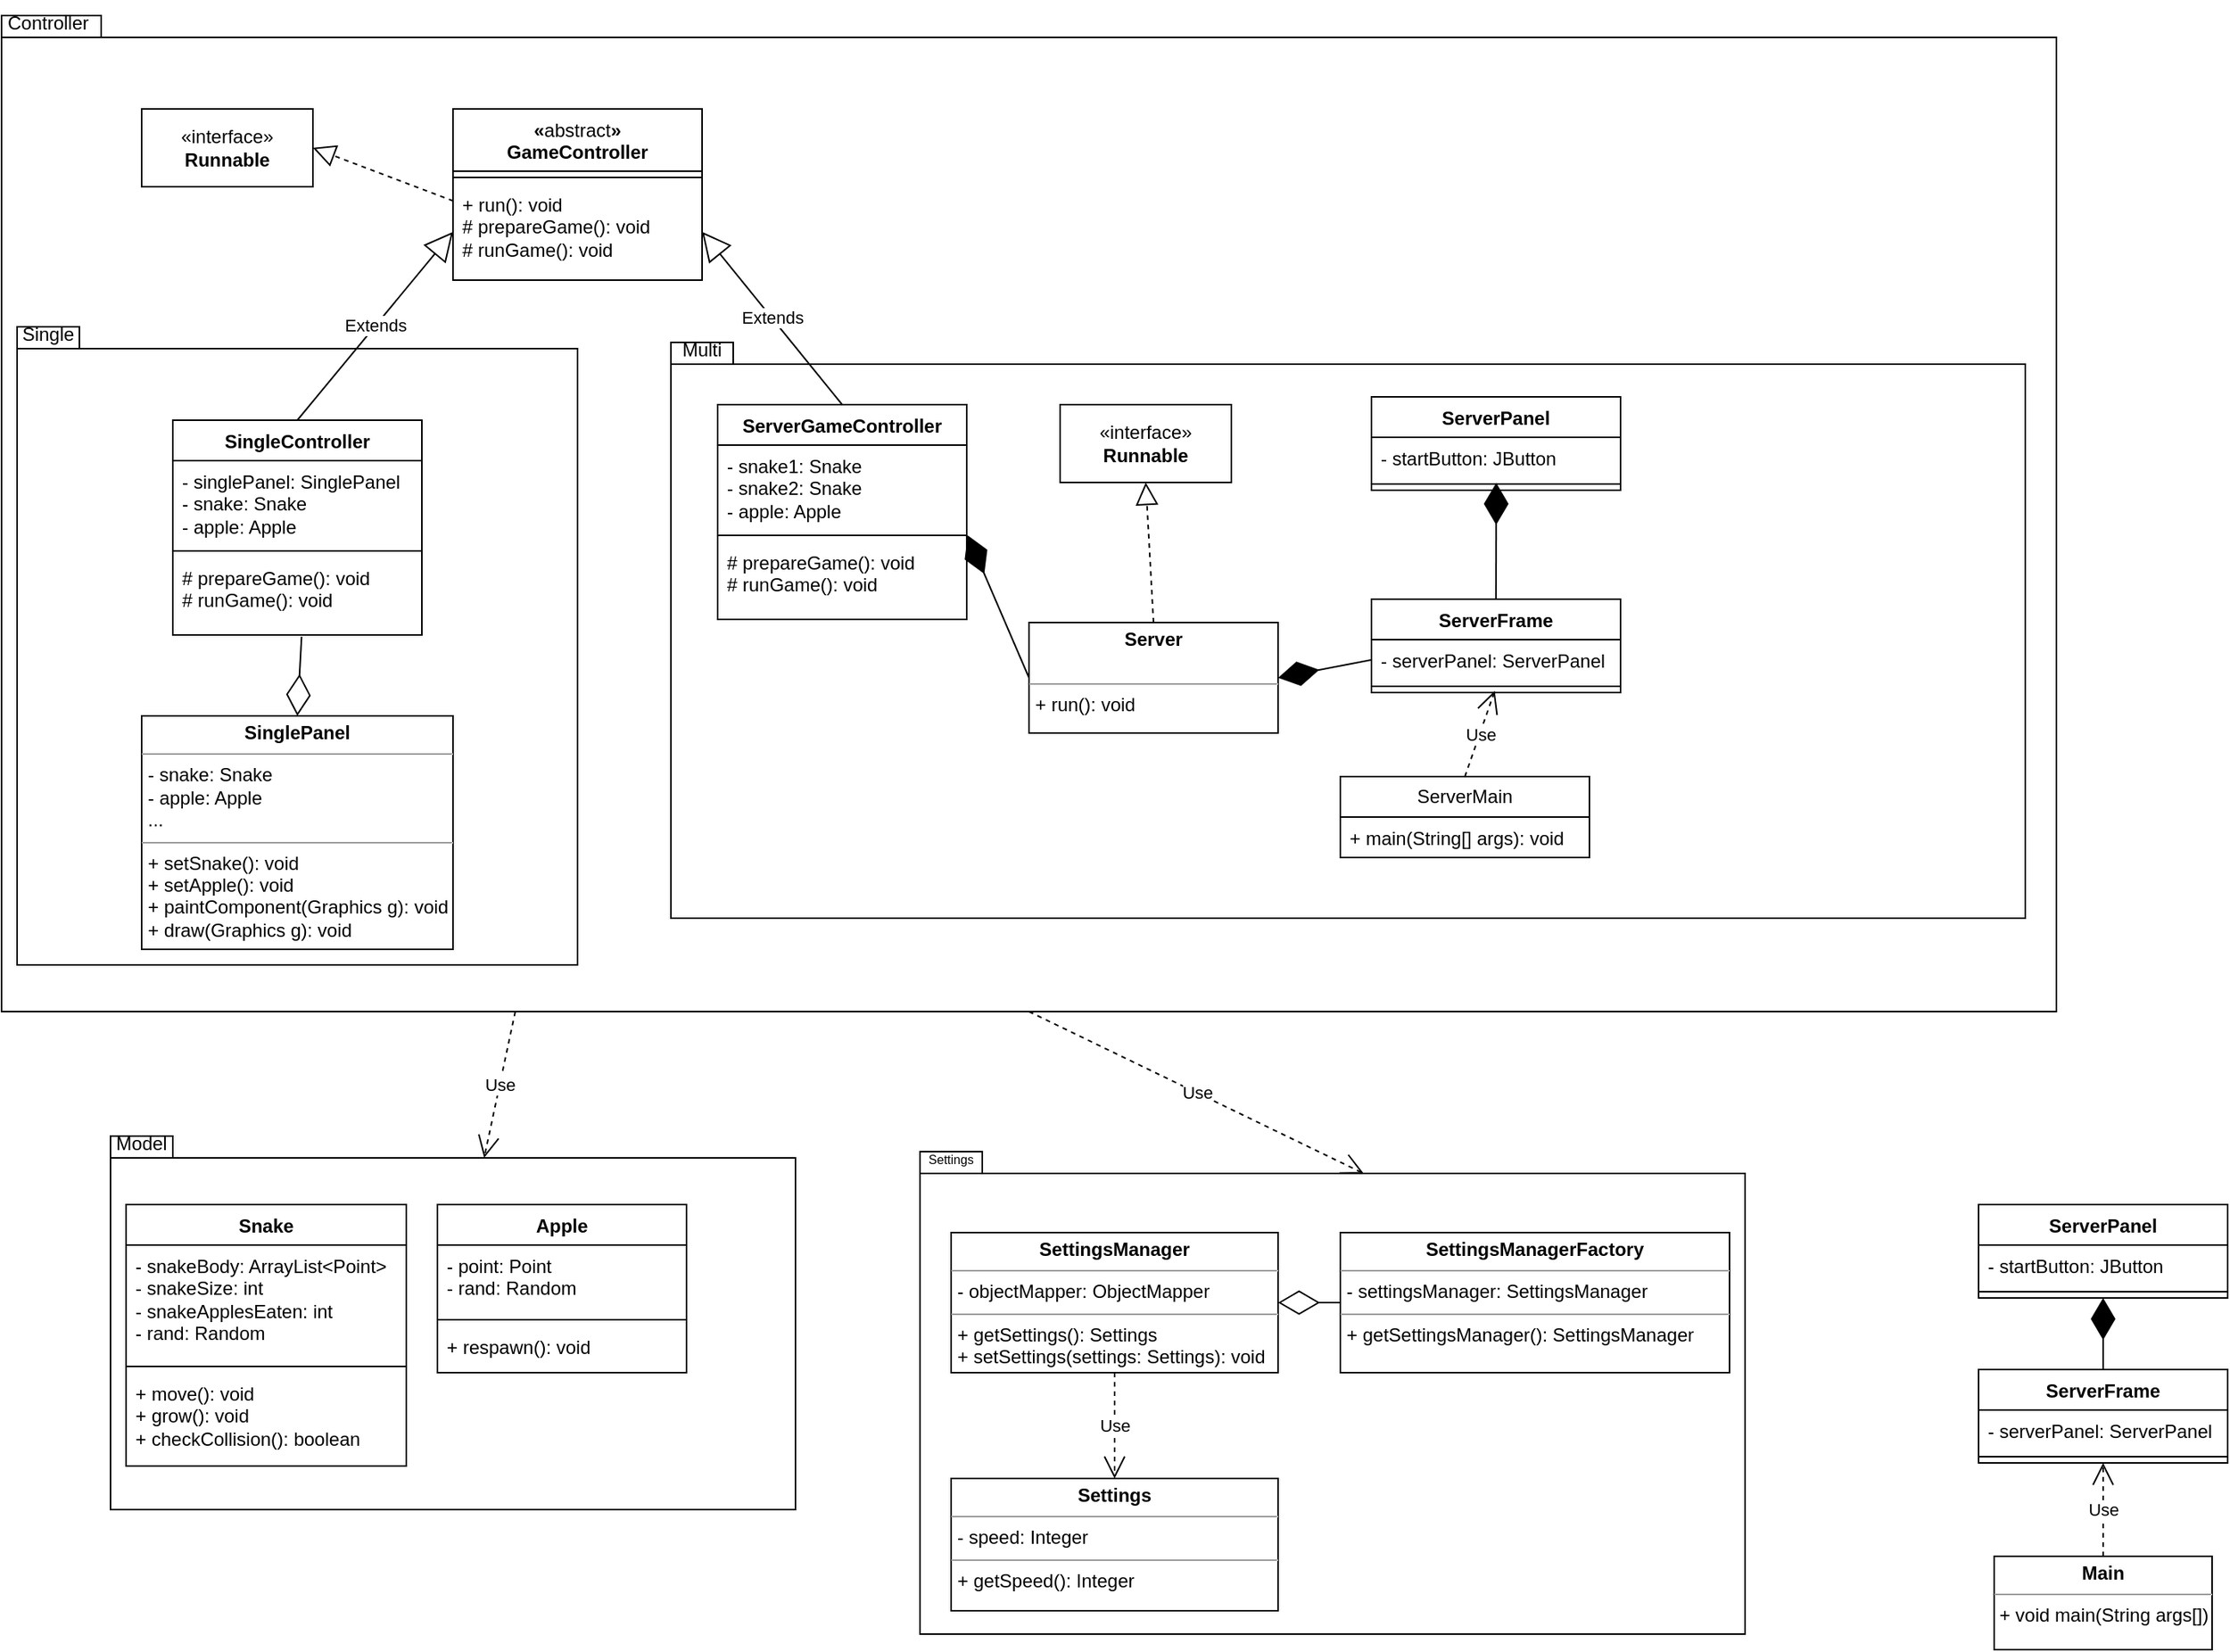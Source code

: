 <mxfile version="22.1.0" type="github">
  <diagram name="Page-1" id="b5b7bab2-c9e2-2cf4-8b2a-24fd1a2a6d21">
    <mxGraphModel dx="1283" dy="780" grid="1" gridSize="10" guides="1" tooltips="1" connect="1" arrows="1" fold="1" page="1" pageScale="1" pageWidth="1169" pageHeight="1654" background="none" math="0" shadow="0">
      <root>
        <mxCell id="0" />
        <mxCell id="1" parent="0" />
        <mxCell id="DqsnSHX5tBH2atUSeg8s-6" value="&lt;p style=&quot;margin:0px;margin-top:4px;text-align:center;&quot;&gt;&lt;b&gt;Main&lt;/b&gt;&lt;/p&gt;&lt;hr size=&quot;1&quot;&gt;&lt;div style=&quot;height:2px;&quot;&gt;&amp;nbsp;+ void main(String args[])&lt;/div&gt;" style="verticalAlign=top;align=left;overflow=fill;fontSize=12;fontFamily=Helvetica;html=1;whiteSpace=wrap;" vertex="1" parent="1">
          <mxGeometry x="1300" y="1010" width="140" height="60" as="geometry" />
        </mxCell>
        <mxCell id="DqsnSHX5tBH2atUSeg8s-8" value="" style="shape=folder;fontStyle=1;spacingTop=10;tabWidth=40;tabHeight=14;tabPosition=left;html=1;whiteSpace=wrap;" vertex="1" parent="1">
          <mxGeometry x="20" y="20" width="1320" height="640" as="geometry" />
        </mxCell>
        <mxCell id="DqsnSHX5tBH2atUSeg8s-13" value="Controller" style="text;html=1;strokeColor=none;fillColor=none;align=center;verticalAlign=middle;whiteSpace=wrap;rounded=0;" vertex="1" parent="1">
          <mxGeometry x="20" y="10" width="60" height="30" as="geometry" />
        </mxCell>
        <mxCell id="DqsnSHX5tBH2atUSeg8s-14" value="«&lt;span style=&quot;font-weight: normal;&quot;&gt;abstract&lt;/span&gt;»&lt;br&gt;GameController" style="swimlane;fontStyle=1;align=center;verticalAlign=top;childLayout=stackLayout;horizontal=1;startSize=40;horizontalStack=0;resizeParent=1;resizeParentMax=0;resizeLast=0;collapsible=1;marginBottom=0;whiteSpace=wrap;html=1;" vertex="1" parent="1">
          <mxGeometry x="310" y="80" width="160" height="110" as="geometry" />
        </mxCell>
        <mxCell id="DqsnSHX5tBH2atUSeg8s-16" value="" style="line;strokeWidth=1;fillColor=none;align=left;verticalAlign=middle;spacingTop=-1;spacingLeft=3;spacingRight=3;rotatable=0;labelPosition=right;points=[];portConstraint=eastwest;strokeColor=inherit;" vertex="1" parent="DqsnSHX5tBH2atUSeg8s-14">
          <mxGeometry y="40" width="160" height="8" as="geometry" />
        </mxCell>
        <mxCell id="DqsnSHX5tBH2atUSeg8s-17" value="+ run(): void&lt;br&gt;# prepareGame(): void&lt;br&gt;# runGame(): void" style="text;strokeColor=none;fillColor=none;align=left;verticalAlign=top;spacingLeft=4;spacingRight=4;overflow=hidden;rotatable=0;points=[[0,0.5],[1,0.5]];portConstraint=eastwest;whiteSpace=wrap;html=1;" vertex="1" parent="DqsnSHX5tBH2atUSeg8s-14">
          <mxGeometry y="48" width="160" height="62" as="geometry" />
        </mxCell>
        <mxCell id="DqsnSHX5tBH2atUSeg8s-20" value="«interface»&lt;br&gt;&lt;b&gt;Runnable&lt;/b&gt;" style="html=1;whiteSpace=wrap;" vertex="1" parent="1">
          <mxGeometry x="110" y="80" width="110" height="50" as="geometry" />
        </mxCell>
        <mxCell id="DqsnSHX5tBH2atUSeg8s-21" value="" style="endArrow=block;dashed=1;endFill=0;endSize=12;html=1;rounded=0;exitX=0.001;exitY=0.179;exitDx=0;exitDy=0;entryX=1;entryY=0.5;entryDx=0;entryDy=0;exitPerimeter=0;" edge="1" parent="1" source="DqsnSHX5tBH2atUSeg8s-17" target="DqsnSHX5tBH2atUSeg8s-20">
          <mxGeometry width="160" relative="1" as="geometry">
            <mxPoint x="430" y="70" as="sourcePoint" />
            <mxPoint x="180" y="120" as="targetPoint" />
          </mxGeometry>
        </mxCell>
        <mxCell id="DqsnSHX5tBH2atUSeg8s-27" value="" style="shape=folder;fontStyle=1;spacingTop=10;tabWidth=40;tabHeight=14;tabPosition=left;html=1;whiteSpace=wrap;" vertex="1" parent="1">
          <mxGeometry x="30" y="220" width="360" height="410" as="geometry" />
        </mxCell>
        <mxCell id="DqsnSHX5tBH2atUSeg8s-28" value="" style="shape=folder;fontStyle=1;spacingTop=10;tabWidth=40;tabHeight=14;tabPosition=left;html=1;whiteSpace=wrap;" vertex="1" parent="1">
          <mxGeometry x="450" y="230" width="870" height="370" as="geometry" />
        </mxCell>
        <mxCell id="DqsnSHX5tBH2atUSeg8s-23" value="ServerGameController" style="swimlane;fontStyle=1;align=center;verticalAlign=top;childLayout=stackLayout;horizontal=1;startSize=26;horizontalStack=0;resizeParent=1;resizeParentMax=0;resizeLast=0;collapsible=1;marginBottom=0;whiteSpace=wrap;html=1;" vertex="1" parent="1">
          <mxGeometry x="480" y="270" width="160" height="138" as="geometry" />
        </mxCell>
        <mxCell id="DqsnSHX5tBH2atUSeg8s-24" value="- snake1: Snake&lt;br&gt;- snake2: Snake&lt;br&gt;- apple: Apple" style="text;strokeColor=none;fillColor=none;align=left;verticalAlign=top;spacingLeft=4;spacingRight=4;overflow=hidden;rotatable=0;points=[[0,0.5],[1,0.5]];portConstraint=eastwest;whiteSpace=wrap;html=1;" vertex="1" parent="DqsnSHX5tBH2atUSeg8s-23">
          <mxGeometry y="26" width="160" height="54" as="geometry" />
        </mxCell>
        <mxCell id="DqsnSHX5tBH2atUSeg8s-25" value="" style="line;strokeWidth=1;fillColor=none;align=left;verticalAlign=middle;spacingTop=-1;spacingLeft=3;spacingRight=3;rotatable=0;labelPosition=right;points=[];portConstraint=eastwest;strokeColor=inherit;" vertex="1" parent="DqsnSHX5tBH2atUSeg8s-23">
          <mxGeometry y="80" width="160" height="8" as="geometry" />
        </mxCell>
        <mxCell id="DqsnSHX5tBH2atUSeg8s-26" value="# prepareGame(): void&lt;br style=&quot;border-color: var(--border-color);&quot;&gt;# runGame(): void" style="text;strokeColor=none;fillColor=none;align=left;verticalAlign=top;spacingLeft=4;spacingRight=4;overflow=hidden;rotatable=0;points=[[0,0.5],[1,0.5]];portConstraint=eastwest;whiteSpace=wrap;html=1;" vertex="1" parent="DqsnSHX5tBH2atUSeg8s-23">
          <mxGeometry y="88" width="160" height="50" as="geometry" />
        </mxCell>
        <mxCell id="DqsnSHX5tBH2atUSeg8s-30" value="Extends" style="endArrow=block;endSize=16;endFill=0;html=1;rounded=0;exitX=0.5;exitY=0;exitDx=0;exitDy=0;entryX=1;entryY=0.5;entryDx=0;entryDy=0;" edge="1" parent="1" source="DqsnSHX5tBH2atUSeg8s-23" target="DqsnSHX5tBH2atUSeg8s-17">
          <mxGeometry width="160" relative="1" as="geometry">
            <mxPoint x="450" y="310" as="sourcePoint" />
            <mxPoint x="610" y="310" as="targetPoint" />
          </mxGeometry>
        </mxCell>
        <mxCell id="DqsnSHX5tBH2atUSeg8s-31" value="SingleController" style="swimlane;fontStyle=1;align=center;verticalAlign=top;childLayout=stackLayout;horizontal=1;startSize=26;horizontalStack=0;resizeParent=1;resizeParentMax=0;resizeLast=0;collapsible=1;marginBottom=0;whiteSpace=wrap;html=1;" vertex="1" parent="1">
          <mxGeometry x="130" y="280" width="160" height="138" as="geometry" />
        </mxCell>
        <mxCell id="DqsnSHX5tBH2atUSeg8s-32" value="- singlePanel: SinglePanel&lt;br&gt;- snake: Snake&lt;br&gt;- apple: Apple" style="text;strokeColor=none;fillColor=none;align=left;verticalAlign=top;spacingLeft=4;spacingRight=4;overflow=hidden;rotatable=0;points=[[0,0.5],[1,0.5]];portConstraint=eastwest;whiteSpace=wrap;html=1;" vertex="1" parent="DqsnSHX5tBH2atUSeg8s-31">
          <mxGeometry y="26" width="160" height="54" as="geometry" />
        </mxCell>
        <mxCell id="DqsnSHX5tBH2atUSeg8s-33" value="" style="line;strokeWidth=1;fillColor=none;align=left;verticalAlign=middle;spacingTop=-1;spacingLeft=3;spacingRight=3;rotatable=0;labelPosition=right;points=[];portConstraint=eastwest;strokeColor=inherit;" vertex="1" parent="DqsnSHX5tBH2atUSeg8s-31">
          <mxGeometry y="80" width="160" height="8" as="geometry" />
        </mxCell>
        <mxCell id="DqsnSHX5tBH2atUSeg8s-34" value="# prepareGame(): void&lt;br&gt;# runGame(): void" style="text;strokeColor=none;fillColor=none;align=left;verticalAlign=top;spacingLeft=4;spacingRight=4;overflow=hidden;rotatable=0;points=[[0,0.5],[1,0.5]];portConstraint=eastwest;whiteSpace=wrap;html=1;" vertex="1" parent="DqsnSHX5tBH2atUSeg8s-31">
          <mxGeometry y="88" width="160" height="50" as="geometry" />
        </mxCell>
        <mxCell id="DqsnSHX5tBH2atUSeg8s-35" value="&lt;p style=&quot;margin:0px;margin-top:4px;text-align:center;&quot;&gt;&lt;b&gt;SinglePanel&lt;/b&gt;&lt;/p&gt;&lt;hr size=&quot;1&quot;&gt;&lt;p style=&quot;margin:0px;margin-left:4px;&quot;&gt;- snake: Snake&lt;/p&gt;&lt;p style=&quot;margin:0px;margin-left:4px;&quot;&gt;- apple: Apple&lt;/p&gt;&lt;p style=&quot;margin:0px;margin-left:4px;&quot;&gt;...&lt;/p&gt;&lt;hr size=&quot;1&quot;&gt;&lt;p style=&quot;margin:0px;margin-left:4px;&quot;&gt;+ setSnake(): void&lt;/p&gt;&lt;p style=&quot;margin:0px;margin-left:4px;&quot;&gt;+ setApple(): void&lt;/p&gt;&lt;p style=&quot;margin:0px;margin-left:4px;&quot;&gt;+ paintComponent(Graphics g): void&lt;/p&gt;&lt;p style=&quot;margin:0px;margin-left:4px;&quot;&gt;+ draw(Graphics g): void&lt;/p&gt;" style="verticalAlign=top;align=left;overflow=fill;fontSize=12;fontFamily=Helvetica;html=1;whiteSpace=wrap;" vertex="1" parent="1">
          <mxGeometry x="110" y="470" width="200" height="150" as="geometry" />
        </mxCell>
        <mxCell id="DqsnSHX5tBH2atUSeg8s-36" value="Extends" style="endArrow=block;endSize=16;endFill=0;html=1;rounded=0;exitX=0.5;exitY=0;exitDx=0;exitDy=0;entryX=0;entryY=0.5;entryDx=0;entryDy=0;" edge="1" parent="1" source="DqsnSHX5tBH2atUSeg8s-31" target="DqsnSHX5tBH2atUSeg8s-17">
          <mxGeometry width="160" relative="1" as="geometry">
            <mxPoint x="830" y="280" as="sourcePoint" />
            <mxPoint x="480" y="176" as="targetPoint" />
          </mxGeometry>
        </mxCell>
        <mxCell id="DqsnSHX5tBH2atUSeg8s-37" value="Single" style="text;html=1;strokeColor=none;fillColor=none;align=center;verticalAlign=middle;whiteSpace=wrap;rounded=0;" vertex="1" parent="1">
          <mxGeometry x="20" y="210" width="60" height="30" as="geometry" />
        </mxCell>
        <mxCell id="DqsnSHX5tBH2atUSeg8s-42" value="" style="endArrow=diamondThin;endFill=0;endSize=24;html=1;rounded=0;entryX=0.5;entryY=0;entryDx=0;entryDy=0;exitX=0.517;exitY=1.023;exitDx=0;exitDy=0;exitPerimeter=0;" edge="1" parent="1" source="DqsnSHX5tBH2atUSeg8s-34" target="DqsnSHX5tBH2atUSeg8s-35">
          <mxGeometry width="160" relative="1" as="geometry">
            <mxPoint x="260" y="370" as="sourcePoint" />
            <mxPoint x="420" y="370" as="targetPoint" />
          </mxGeometry>
        </mxCell>
        <mxCell id="DqsnSHX5tBH2atUSeg8s-44" value="Multi" style="text;html=1;strokeColor=none;fillColor=none;align=center;verticalAlign=middle;whiteSpace=wrap;rounded=0;" vertex="1" parent="1">
          <mxGeometry x="440" y="220" width="60" height="30" as="geometry" />
        </mxCell>
        <mxCell id="DqsnSHX5tBH2atUSeg8s-45" value="ServerMain" style="swimlane;fontStyle=0;childLayout=stackLayout;horizontal=1;startSize=26;fillColor=none;horizontalStack=0;resizeParent=1;resizeParentMax=0;resizeLast=0;collapsible=1;marginBottom=0;whiteSpace=wrap;html=1;" vertex="1" parent="1">
          <mxGeometry x="880" y="509" width="160" height="52" as="geometry" />
        </mxCell>
        <mxCell id="DqsnSHX5tBH2atUSeg8s-46" value="+ main(String[] args): void" style="text;strokeColor=none;fillColor=none;align=left;verticalAlign=top;spacingLeft=4;spacingRight=4;overflow=hidden;rotatable=0;points=[[0,0.5],[1,0.5]];portConstraint=eastwest;whiteSpace=wrap;html=1;" vertex="1" parent="DqsnSHX5tBH2atUSeg8s-45">
          <mxGeometry y="26" width="160" height="26" as="geometry" />
        </mxCell>
        <mxCell id="DqsnSHX5tBH2atUSeg8s-52" value="ServerFrame" style="swimlane;fontStyle=1;align=center;verticalAlign=top;childLayout=stackLayout;horizontal=1;startSize=26;horizontalStack=0;resizeParent=1;resizeParentMax=0;resizeLast=0;collapsible=1;marginBottom=0;whiteSpace=wrap;html=1;" vertex="1" parent="1">
          <mxGeometry x="900" y="395" width="160" height="60" as="geometry" />
        </mxCell>
        <mxCell id="DqsnSHX5tBH2atUSeg8s-53" value="- serverPanel: ServerPanel" style="text;strokeColor=none;fillColor=none;align=left;verticalAlign=top;spacingLeft=4;spacingRight=4;overflow=hidden;rotatable=0;points=[[0,0.5],[1,0.5]];portConstraint=eastwest;whiteSpace=wrap;html=1;" vertex="1" parent="DqsnSHX5tBH2atUSeg8s-52">
          <mxGeometry y="26" width="160" height="26" as="geometry" />
        </mxCell>
        <mxCell id="DqsnSHX5tBH2atUSeg8s-54" value="" style="line;strokeWidth=1;fillColor=none;align=left;verticalAlign=middle;spacingTop=-1;spacingLeft=3;spacingRight=3;rotatable=0;labelPosition=right;points=[];portConstraint=eastwest;strokeColor=inherit;" vertex="1" parent="DqsnSHX5tBH2atUSeg8s-52">
          <mxGeometry y="52" width="160" height="8" as="geometry" />
        </mxCell>
        <mxCell id="DqsnSHX5tBH2atUSeg8s-56" value="Use" style="endArrow=open;endSize=12;dashed=1;html=1;rounded=0;exitX=0.5;exitY=0;exitDx=0;exitDy=0;entryX=0.495;entryY=0.864;entryDx=0;entryDy=0;entryPerimeter=0;" edge="1" parent="1" source="DqsnSHX5tBH2atUSeg8s-45" target="DqsnSHX5tBH2atUSeg8s-54">
          <mxGeometry width="160" relative="1" as="geometry">
            <mxPoint x="840" y="440" as="sourcePoint" />
            <mxPoint x="1000" y="440" as="targetPoint" />
          </mxGeometry>
        </mxCell>
        <mxCell id="DqsnSHX5tBH2atUSeg8s-57" value="ServerPanel" style="swimlane;fontStyle=1;align=center;verticalAlign=top;childLayout=stackLayout;horizontal=1;startSize=26;horizontalStack=0;resizeParent=1;resizeParentMax=0;resizeLast=0;collapsible=1;marginBottom=0;whiteSpace=wrap;html=1;" vertex="1" parent="1">
          <mxGeometry x="900" y="265" width="160" height="60" as="geometry" />
        </mxCell>
        <mxCell id="DqsnSHX5tBH2atUSeg8s-58" value="- startButton: JButton" style="text;strokeColor=none;fillColor=none;align=left;verticalAlign=top;spacingLeft=4;spacingRight=4;overflow=hidden;rotatable=0;points=[[0,0.5],[1,0.5]];portConstraint=eastwest;whiteSpace=wrap;html=1;" vertex="1" parent="DqsnSHX5tBH2atUSeg8s-57">
          <mxGeometry y="26" width="160" height="26" as="geometry" />
        </mxCell>
        <mxCell id="DqsnSHX5tBH2atUSeg8s-59" value="" style="line;strokeWidth=1;fillColor=none;align=left;verticalAlign=middle;spacingTop=-1;spacingLeft=3;spacingRight=3;rotatable=0;labelPosition=right;points=[];portConstraint=eastwest;strokeColor=inherit;" vertex="1" parent="DqsnSHX5tBH2atUSeg8s-57">
          <mxGeometry y="52" width="160" height="8" as="geometry" />
        </mxCell>
        <mxCell id="DqsnSHX5tBH2atUSeg8s-60" value="" style="endArrow=diamondThin;endFill=1;endSize=24;html=1;rounded=0;exitX=0.5;exitY=0;exitDx=0;exitDy=0;entryX=0.501;entryY=0.409;entryDx=0;entryDy=0;entryPerimeter=0;" edge="1" parent="1" source="DqsnSHX5tBH2atUSeg8s-52" target="DqsnSHX5tBH2atUSeg8s-59">
          <mxGeometry width="160" relative="1" as="geometry">
            <mxPoint x="840" y="520" as="sourcePoint" />
            <mxPoint x="1000" y="520" as="targetPoint" />
          </mxGeometry>
        </mxCell>
        <mxCell id="DqsnSHX5tBH2atUSeg8s-61" value="&lt;p style=&quot;margin:0px;margin-top:4px;text-align:center;&quot;&gt;&lt;b&gt;Server&lt;/b&gt;&lt;/p&gt;&lt;p style=&quot;margin:0px;margin-left:4px;&quot;&gt;&lt;br&gt;&lt;/p&gt;&lt;hr size=&quot;1&quot;&gt;&lt;p style=&quot;margin:0px;margin-left:4px;&quot;&gt;+ run(): void&lt;/p&gt;" style="verticalAlign=top;align=left;overflow=fill;fontSize=12;fontFamily=Helvetica;html=1;whiteSpace=wrap;" vertex="1" parent="1">
          <mxGeometry x="680" y="410" width="160" height="71" as="geometry" />
        </mxCell>
        <mxCell id="DqsnSHX5tBH2atUSeg8s-62" value="«interface»&lt;br&gt;&lt;b&gt;Runnable&lt;/b&gt;" style="html=1;whiteSpace=wrap;" vertex="1" parent="1">
          <mxGeometry x="700" y="270" width="110" height="50" as="geometry" />
        </mxCell>
        <mxCell id="DqsnSHX5tBH2atUSeg8s-63" value="" style="endArrow=block;dashed=1;endFill=0;endSize=12;html=1;rounded=0;entryX=0.5;entryY=1;entryDx=0;entryDy=0;exitX=0.5;exitY=0;exitDx=0;exitDy=0;" edge="1" parent="1" source="DqsnSHX5tBH2atUSeg8s-61" target="DqsnSHX5tBH2atUSeg8s-62">
          <mxGeometry width="160" relative="1" as="geometry">
            <mxPoint x="320" y="149" as="sourcePoint" />
            <mxPoint x="230" y="115" as="targetPoint" />
          </mxGeometry>
        </mxCell>
        <mxCell id="DqsnSHX5tBH2atUSeg8s-64" value="" style="endArrow=diamondThin;endFill=1;endSize=24;html=1;rounded=0;exitX=0;exitY=0.5;exitDx=0;exitDy=0;entryX=1;entryY=0.5;entryDx=0;entryDy=0;" edge="1" parent="1" source="DqsnSHX5tBH2atUSeg8s-53" target="DqsnSHX5tBH2atUSeg8s-61">
          <mxGeometry width="160" relative="1" as="geometry">
            <mxPoint x="1170" y="405" as="sourcePoint" />
            <mxPoint x="1170" y="335" as="targetPoint" />
          </mxGeometry>
        </mxCell>
        <mxCell id="DqsnSHX5tBH2atUSeg8s-65" value="" style="endArrow=diamondThin;endFill=1;endSize=24;html=1;rounded=0;exitX=0;exitY=0.5;exitDx=0;exitDy=0;entryX=1.004;entryY=0.5;entryDx=0;entryDy=0;entryPerimeter=0;" edge="1" parent="1" source="DqsnSHX5tBH2atUSeg8s-61" target="DqsnSHX5tBH2atUSeg8s-25">
          <mxGeometry width="160" relative="1" as="geometry">
            <mxPoint x="1090" y="444" as="sourcePoint" />
            <mxPoint x="1030" y="426" as="targetPoint" />
          </mxGeometry>
        </mxCell>
        <mxCell id="DqsnSHX5tBH2atUSeg8s-66" value="" style="shape=folder;fontStyle=1;spacingTop=10;tabWidth=40;tabHeight=14;tabPosition=left;html=1;whiteSpace=wrap;" vertex="1" parent="1">
          <mxGeometry x="90" y="740" width="440" height="240" as="geometry" />
        </mxCell>
        <mxCell id="DqsnSHX5tBH2atUSeg8s-67" value="Use" style="endArrow=open;endSize=12;dashed=1;html=1;rounded=0;exitX=0.25;exitY=1;exitDx=0;exitDy=0;exitPerimeter=0;entryX=0;entryY=0;entryDx=240;entryDy=14;entryPerimeter=0;" edge="1" parent="1" source="DqsnSHX5tBH2atUSeg8s-8" target="DqsnSHX5tBH2atUSeg8s-66">
          <mxGeometry width="160" relative="1" as="geometry">
            <mxPoint x="350" y="800" as="sourcePoint" />
            <mxPoint x="510" y="800" as="targetPoint" />
          </mxGeometry>
        </mxCell>
        <mxCell id="DqsnSHX5tBH2atUSeg8s-68" value="Snake" style="swimlane;fontStyle=1;align=center;verticalAlign=top;childLayout=stackLayout;horizontal=1;startSize=26;horizontalStack=0;resizeParent=1;resizeParentMax=0;resizeLast=0;collapsible=1;marginBottom=0;whiteSpace=wrap;html=1;" vertex="1" parent="1">
          <mxGeometry x="100" y="784" width="180" height="168" as="geometry" />
        </mxCell>
        <mxCell id="DqsnSHX5tBH2atUSeg8s-69" value="- snakeBody: ArrayList&amp;lt;Point&amp;gt;&lt;br&gt;- snakeSize: int&lt;br&gt;- snakeApplesEaten: int&lt;br&gt;- rand: Random" style="text;strokeColor=none;fillColor=none;align=left;verticalAlign=top;spacingLeft=4;spacingRight=4;overflow=hidden;rotatable=0;points=[[0,0.5],[1,0.5]];portConstraint=eastwest;whiteSpace=wrap;html=1;" vertex="1" parent="DqsnSHX5tBH2atUSeg8s-68">
          <mxGeometry y="26" width="180" height="74" as="geometry" />
        </mxCell>
        <mxCell id="DqsnSHX5tBH2atUSeg8s-70" value="" style="line;strokeWidth=1;fillColor=none;align=left;verticalAlign=middle;spacingTop=-1;spacingLeft=3;spacingRight=3;rotatable=0;labelPosition=right;points=[];portConstraint=eastwest;strokeColor=inherit;" vertex="1" parent="DqsnSHX5tBH2atUSeg8s-68">
          <mxGeometry y="100" width="180" height="8" as="geometry" />
        </mxCell>
        <mxCell id="DqsnSHX5tBH2atUSeg8s-71" value="+ move(): void&lt;br&gt;+ grow(): void&lt;br&gt;+ checkCollision(): boolean" style="text;strokeColor=none;fillColor=none;align=left;verticalAlign=top;spacingLeft=4;spacingRight=4;overflow=hidden;rotatable=0;points=[[0,0.5],[1,0.5]];portConstraint=eastwest;whiteSpace=wrap;html=1;" vertex="1" parent="DqsnSHX5tBH2atUSeg8s-68">
          <mxGeometry y="108" width="180" height="60" as="geometry" />
        </mxCell>
        <mxCell id="DqsnSHX5tBH2atUSeg8s-72" value="Apple" style="swimlane;fontStyle=1;align=center;verticalAlign=top;childLayout=stackLayout;horizontal=1;startSize=26;horizontalStack=0;resizeParent=1;resizeParentMax=0;resizeLast=0;collapsible=1;marginBottom=0;whiteSpace=wrap;html=1;" vertex="1" parent="1">
          <mxGeometry x="300" y="784" width="160" height="108" as="geometry" />
        </mxCell>
        <mxCell id="DqsnSHX5tBH2atUSeg8s-73" value="- point: Point&lt;br&gt;- rand: Random" style="text;strokeColor=none;fillColor=none;align=left;verticalAlign=top;spacingLeft=4;spacingRight=4;overflow=hidden;rotatable=0;points=[[0,0.5],[1,0.5]];portConstraint=eastwest;whiteSpace=wrap;html=1;" vertex="1" parent="DqsnSHX5tBH2atUSeg8s-72">
          <mxGeometry y="26" width="160" height="44" as="geometry" />
        </mxCell>
        <mxCell id="DqsnSHX5tBH2atUSeg8s-74" value="" style="line;strokeWidth=1;fillColor=none;align=left;verticalAlign=middle;spacingTop=-1;spacingLeft=3;spacingRight=3;rotatable=0;labelPosition=right;points=[];portConstraint=eastwest;strokeColor=inherit;" vertex="1" parent="DqsnSHX5tBH2atUSeg8s-72">
          <mxGeometry y="70" width="160" height="8" as="geometry" />
        </mxCell>
        <mxCell id="DqsnSHX5tBH2atUSeg8s-75" value="+ respawn(): void" style="text;strokeColor=none;fillColor=none;align=left;verticalAlign=top;spacingLeft=4;spacingRight=4;overflow=hidden;rotatable=0;points=[[0,0.5],[1,0.5]];portConstraint=eastwest;whiteSpace=wrap;html=1;" vertex="1" parent="DqsnSHX5tBH2atUSeg8s-72">
          <mxGeometry y="78" width="160" height="30" as="geometry" />
        </mxCell>
        <mxCell id="DqsnSHX5tBH2atUSeg8s-76" value="Model" style="text;html=1;strokeColor=none;fillColor=none;align=center;verticalAlign=middle;whiteSpace=wrap;rounded=0;" vertex="1" parent="1">
          <mxGeometry x="80" y="730" width="60" height="30" as="geometry" />
        </mxCell>
        <mxCell id="DqsnSHX5tBH2atUSeg8s-77" value="" style="shape=folder;fontStyle=1;spacingTop=10;tabWidth=40;tabHeight=14;tabPosition=left;html=1;whiteSpace=wrap;" vertex="1" parent="1">
          <mxGeometry x="610" y="750" width="530" height="310" as="geometry" />
        </mxCell>
        <mxCell id="DqsnSHX5tBH2atUSeg8s-78" value="Settings" style="text;html=1;strokeColor=none;fillColor=none;align=center;verticalAlign=middle;whiteSpace=wrap;rounded=0;fontSize=8;" vertex="1" parent="1">
          <mxGeometry x="600" y="740" width="60" height="30" as="geometry" />
        </mxCell>
        <mxCell id="DqsnSHX5tBH2atUSeg8s-79" value="&lt;p style=&quot;margin:0px;margin-top:4px;text-align:center;&quot;&gt;&lt;b&gt;SettingsManager&lt;/b&gt;&lt;/p&gt;&lt;hr size=&quot;1&quot;&gt;&lt;p style=&quot;margin:0px;margin-left:4px;&quot;&gt;- objectMapper: ObjectMapper&lt;/p&gt;&lt;hr size=&quot;1&quot;&gt;&lt;p style=&quot;margin:0px;margin-left:4px;&quot;&gt;+ getSettings(): Settings&lt;/p&gt;&lt;p style=&quot;margin:0px;margin-left:4px;&quot;&gt;+ setSettings(settings: Settings): void&lt;/p&gt;" style="verticalAlign=top;align=left;overflow=fill;fontSize=12;fontFamily=Helvetica;html=1;whiteSpace=wrap;" vertex="1" parent="1">
          <mxGeometry x="630" y="802" width="210" height="90" as="geometry" />
        </mxCell>
        <mxCell id="DqsnSHX5tBH2atUSeg8s-80" value="&lt;p style=&quot;margin:0px;margin-top:4px;text-align:center;&quot;&gt;&lt;b&gt;SettingsManagerFactory&lt;/b&gt;&lt;/p&gt;&lt;hr size=&quot;1&quot;&gt;&lt;p style=&quot;margin:0px;margin-left:4px;&quot;&gt;- settingsManager: SettingsManager&lt;/p&gt;&lt;hr size=&quot;1&quot;&gt;&lt;p style=&quot;margin:0px;margin-left:4px;&quot;&gt;+ getSettingsManager(): SettingsManager&lt;/p&gt;&lt;p style=&quot;margin:0px;margin-left:4px;&quot;&gt;&lt;br&gt;&lt;/p&gt;" style="verticalAlign=top;align=left;overflow=fill;fontSize=12;fontFamily=Helvetica;html=1;whiteSpace=wrap;" vertex="1" parent="1">
          <mxGeometry x="880" y="802" width="250" height="90" as="geometry" />
        </mxCell>
        <mxCell id="DqsnSHX5tBH2atUSeg8s-82" value="" style="endArrow=diamondThin;endFill=0;endSize=24;html=1;rounded=0;exitX=0;exitY=0.5;exitDx=0;exitDy=0;entryX=1;entryY=0.5;entryDx=0;entryDy=0;" edge="1" parent="1" source="DqsnSHX5tBH2atUSeg8s-80" target="DqsnSHX5tBH2atUSeg8s-79">
          <mxGeometry width="160" relative="1" as="geometry">
            <mxPoint x="790" y="930" as="sourcePoint" />
            <mxPoint x="950" y="930" as="targetPoint" />
          </mxGeometry>
        </mxCell>
        <mxCell id="DqsnSHX5tBH2atUSeg8s-83" value="&lt;p style=&quot;margin:0px;margin-top:4px;text-align:center;&quot;&gt;&lt;b&gt;Settings&lt;/b&gt;&lt;/p&gt;&lt;hr size=&quot;1&quot;&gt;&lt;p style=&quot;margin:0px;margin-left:4px;&quot;&gt;- speed: Integer&lt;/p&gt;&lt;hr size=&quot;1&quot;&gt;&lt;p style=&quot;margin:0px;margin-left:4px;&quot;&gt;+ getSpeed(): Integer&lt;/p&gt;" style="verticalAlign=top;align=left;overflow=fill;fontSize=12;fontFamily=Helvetica;html=1;whiteSpace=wrap;" vertex="1" parent="1">
          <mxGeometry x="630" y="960" width="210" height="85" as="geometry" />
        </mxCell>
        <mxCell id="DqsnSHX5tBH2atUSeg8s-84" value="Use" style="endArrow=open;endSize=12;dashed=1;html=1;rounded=0;entryX=0.5;entryY=0;entryDx=0;entryDy=0;exitX=0.5;exitY=1;exitDx=0;exitDy=0;" edge="1" parent="1" source="DqsnSHX5tBH2atUSeg8s-79" target="DqsnSHX5tBH2atUSeg8s-83">
          <mxGeometry width="160" relative="1" as="geometry">
            <mxPoint x="620" y="920" as="sourcePoint" />
            <mxPoint x="780" y="920" as="targetPoint" />
          </mxGeometry>
        </mxCell>
        <mxCell id="DqsnSHX5tBH2atUSeg8s-85" value="Use" style="endArrow=open;endSize=12;dashed=1;html=1;rounded=0;exitX=0.5;exitY=1;exitDx=0;exitDy=0;exitPerimeter=0;entryX=0;entryY=0;entryDx=285;entryDy=14;entryPerimeter=0;" edge="1" parent="1" source="DqsnSHX5tBH2atUSeg8s-8" target="DqsnSHX5tBH2atUSeg8s-77">
          <mxGeometry width="160" relative="1" as="geometry">
            <mxPoint x="360" y="670" as="sourcePoint" />
            <mxPoint x="340" y="764" as="targetPoint" />
          </mxGeometry>
        </mxCell>
        <mxCell id="DqsnSHX5tBH2atUSeg8s-86" value="ServerFrame" style="swimlane;fontStyle=1;align=center;verticalAlign=top;childLayout=stackLayout;horizontal=1;startSize=26;horizontalStack=0;resizeParent=1;resizeParentMax=0;resizeLast=0;collapsible=1;marginBottom=0;whiteSpace=wrap;html=1;" vertex="1" parent="1">
          <mxGeometry x="1290" y="890" width="160" height="60" as="geometry" />
        </mxCell>
        <mxCell id="DqsnSHX5tBH2atUSeg8s-87" value="- serverPanel: ServerPanel" style="text;strokeColor=none;fillColor=none;align=left;verticalAlign=top;spacingLeft=4;spacingRight=4;overflow=hidden;rotatable=0;points=[[0,0.5],[1,0.5]];portConstraint=eastwest;whiteSpace=wrap;html=1;" vertex="1" parent="DqsnSHX5tBH2atUSeg8s-86">
          <mxGeometry y="26" width="160" height="26" as="geometry" />
        </mxCell>
        <mxCell id="DqsnSHX5tBH2atUSeg8s-88" value="" style="line;strokeWidth=1;fillColor=none;align=left;verticalAlign=middle;spacingTop=-1;spacingLeft=3;spacingRight=3;rotatable=0;labelPosition=right;points=[];portConstraint=eastwest;strokeColor=inherit;" vertex="1" parent="DqsnSHX5tBH2atUSeg8s-86">
          <mxGeometry y="52" width="160" height="8" as="geometry" />
        </mxCell>
        <mxCell id="DqsnSHX5tBH2atUSeg8s-89" value="ServerPanel" style="swimlane;fontStyle=1;align=center;verticalAlign=top;childLayout=stackLayout;horizontal=1;startSize=26;horizontalStack=0;resizeParent=1;resizeParentMax=0;resizeLast=0;collapsible=1;marginBottom=0;whiteSpace=wrap;html=1;" vertex="1" parent="1">
          <mxGeometry x="1290" y="784" width="160" height="60" as="geometry" />
        </mxCell>
        <mxCell id="DqsnSHX5tBH2atUSeg8s-90" value="- startButton: JButton" style="text;strokeColor=none;fillColor=none;align=left;verticalAlign=top;spacingLeft=4;spacingRight=4;overflow=hidden;rotatable=0;points=[[0,0.5],[1,0.5]];portConstraint=eastwest;whiteSpace=wrap;html=1;" vertex="1" parent="DqsnSHX5tBH2atUSeg8s-89">
          <mxGeometry y="26" width="160" height="26" as="geometry" />
        </mxCell>
        <mxCell id="DqsnSHX5tBH2atUSeg8s-91" value="" style="line;strokeWidth=1;fillColor=none;align=left;verticalAlign=middle;spacingTop=-1;spacingLeft=3;spacingRight=3;rotatable=0;labelPosition=right;points=[];portConstraint=eastwest;strokeColor=inherit;" vertex="1" parent="DqsnSHX5tBH2atUSeg8s-89">
          <mxGeometry y="52" width="160" height="8" as="geometry" />
        </mxCell>
        <mxCell id="DqsnSHX5tBH2atUSeg8s-93" value="" style="endArrow=diamondThin;endFill=1;endSize=24;html=1;rounded=0;exitX=0.5;exitY=0;exitDx=0;exitDy=0;entryX=0.5;entryY=1;entryDx=0;entryDy=0;" edge="1" parent="1" source="DqsnSHX5tBH2atUSeg8s-86" target="DqsnSHX5tBH2atUSeg8s-89">
          <mxGeometry width="160" relative="1" as="geometry">
            <mxPoint x="990" y="405" as="sourcePoint" />
            <mxPoint x="990" y="330" as="targetPoint" />
          </mxGeometry>
        </mxCell>
        <mxCell id="DqsnSHX5tBH2atUSeg8s-94" value="Use" style="endArrow=open;endSize=12;dashed=1;html=1;rounded=0;exitX=0.5;exitY=0;exitDx=0;exitDy=0;entryX=0.5;entryY=1;entryDx=0;entryDy=0;" edge="1" parent="1" source="DqsnSHX5tBH2atUSeg8s-6" target="DqsnSHX5tBH2atUSeg8s-86">
          <mxGeometry width="160" relative="1" as="geometry">
            <mxPoint x="970" y="519" as="sourcePoint" />
            <mxPoint x="989" y="464" as="targetPoint" />
          </mxGeometry>
        </mxCell>
      </root>
    </mxGraphModel>
  </diagram>
</mxfile>
